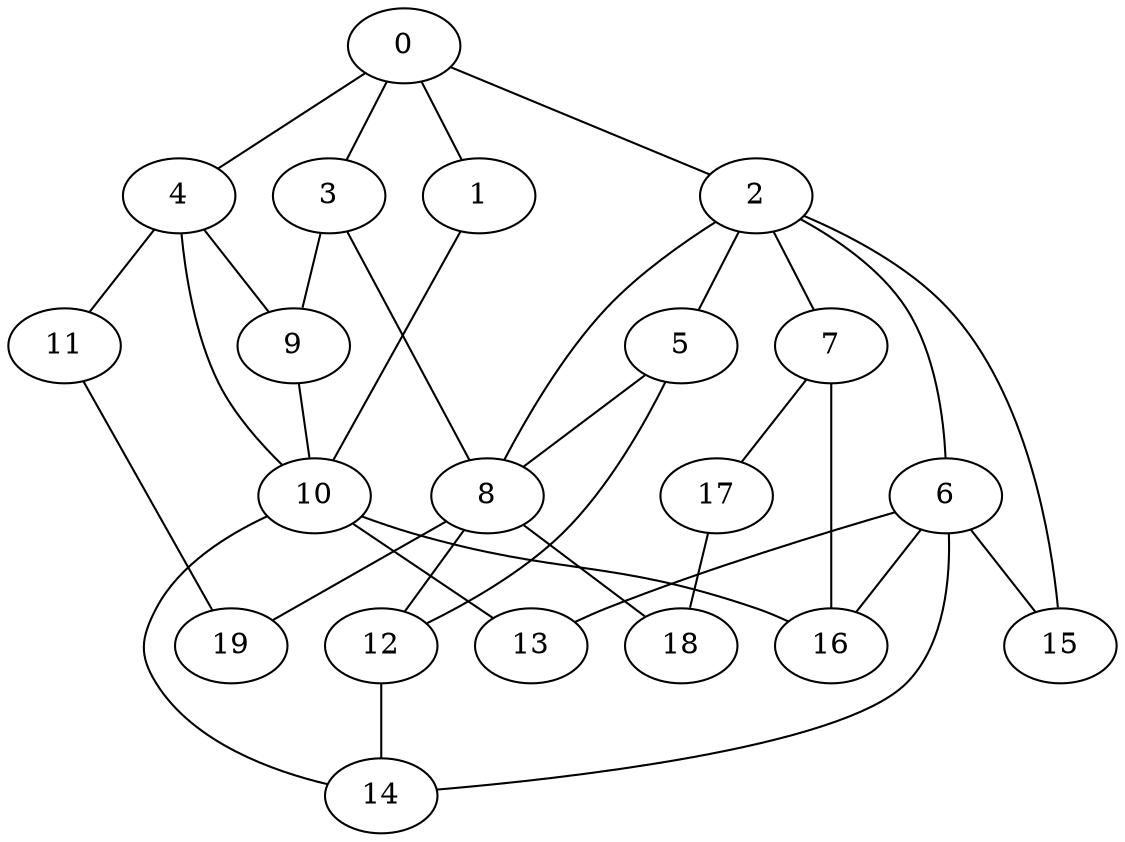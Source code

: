 graph graphname {0--1
0--2
0--3
0--4
1--10
2--5
2--6
2--7
2--8
2--15
3--8
3--9
4--9
4--10
4--11
5--8
5--12
6--13
6--14
6--15
6--16
7--16
7--17
8--12
8--18
8--19
9--10
10--13
10--14
10--16
11--19
12--14
17--18
}